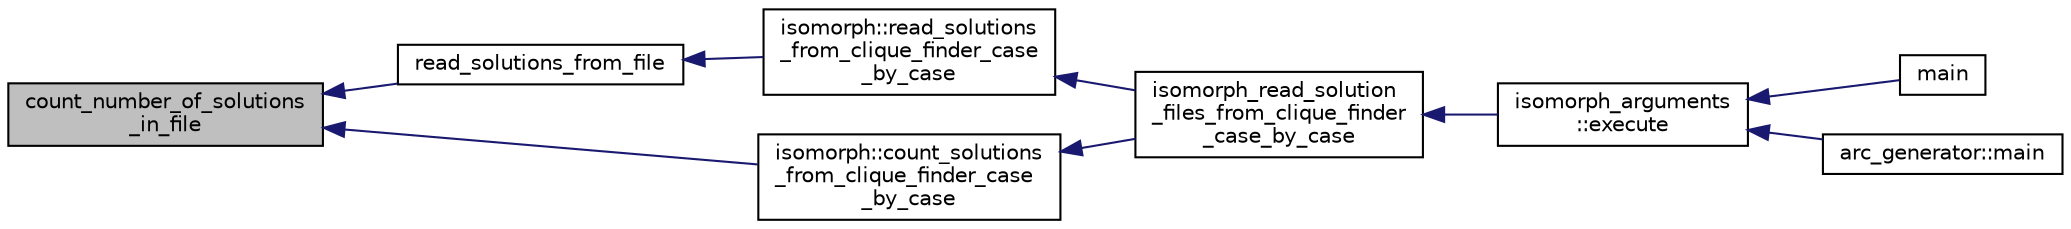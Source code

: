 digraph "count_number_of_solutions_in_file"
{
  edge [fontname="Helvetica",fontsize="10",labelfontname="Helvetica",labelfontsize="10"];
  node [fontname="Helvetica",fontsize="10",shape=record];
  rankdir="LR";
  Node333 [label="count_number_of_solutions\l_in_file",height=0.2,width=0.4,color="black", fillcolor="grey75", style="filled", fontcolor="black"];
  Node333 -> Node334 [dir="back",color="midnightblue",fontsize="10",style="solid",fontname="Helvetica"];
  Node334 [label="read_solutions_from_file",height=0.2,width=0.4,color="black", fillcolor="white", style="filled",URL="$d4/d74/util_8_c.html#a726805e3f54c37940c365598b47c26d6"];
  Node334 -> Node335 [dir="back",color="midnightblue",fontsize="10",style="solid",fontname="Helvetica"];
  Node335 [label="isomorph::read_solutions\l_from_clique_finder_case\l_by_case",height=0.2,width=0.4,color="black", fillcolor="white", style="filled",URL="$d3/d5f/classisomorph.html#a65bc5ec528f741a1b01cdd606dfed579"];
  Node335 -> Node336 [dir="back",color="midnightblue",fontsize="10",style="solid",fontname="Helvetica"];
  Node336 [label="isomorph_read_solution\l_files_from_clique_finder\l_case_by_case",height=0.2,width=0.4,color="black", fillcolor="white", style="filled",URL="$d4/d7e/isomorph__global_8_c.html#a2a55ab4b2df6ae83f916cf01eccdf67c"];
  Node336 -> Node337 [dir="back",color="midnightblue",fontsize="10",style="solid",fontname="Helvetica"];
  Node337 [label="isomorph_arguments\l::execute",height=0.2,width=0.4,color="black", fillcolor="white", style="filled",URL="$d5/de4/classisomorph__arguments.html#aa85e472d14906abdd5672dc66027583e"];
  Node337 -> Node338 [dir="back",color="midnightblue",fontsize="10",style="solid",fontname="Helvetica"];
  Node338 [label="main",height=0.2,width=0.4,color="black", fillcolor="white", style="filled",URL="$d1/d5e/blt__main_8_c.html#a217dbf8b442f20279ea00b898af96f52"];
  Node337 -> Node339 [dir="back",color="midnightblue",fontsize="10",style="solid",fontname="Helvetica"];
  Node339 [label="arc_generator::main",height=0.2,width=0.4,color="black", fillcolor="white", style="filled",URL="$d4/d21/classarc__generator.html#ad80140b51b165dad1fe6ab232be7829a"];
  Node333 -> Node340 [dir="back",color="midnightblue",fontsize="10",style="solid",fontname="Helvetica"];
  Node340 [label="isomorph::count_solutions\l_from_clique_finder_case\l_by_case",height=0.2,width=0.4,color="black", fillcolor="white", style="filled",URL="$d3/d5f/classisomorph.html#ab76ca306e180ca53e30d7edd66931d83"];
  Node340 -> Node336 [dir="back",color="midnightblue",fontsize="10",style="solid",fontname="Helvetica"];
}
